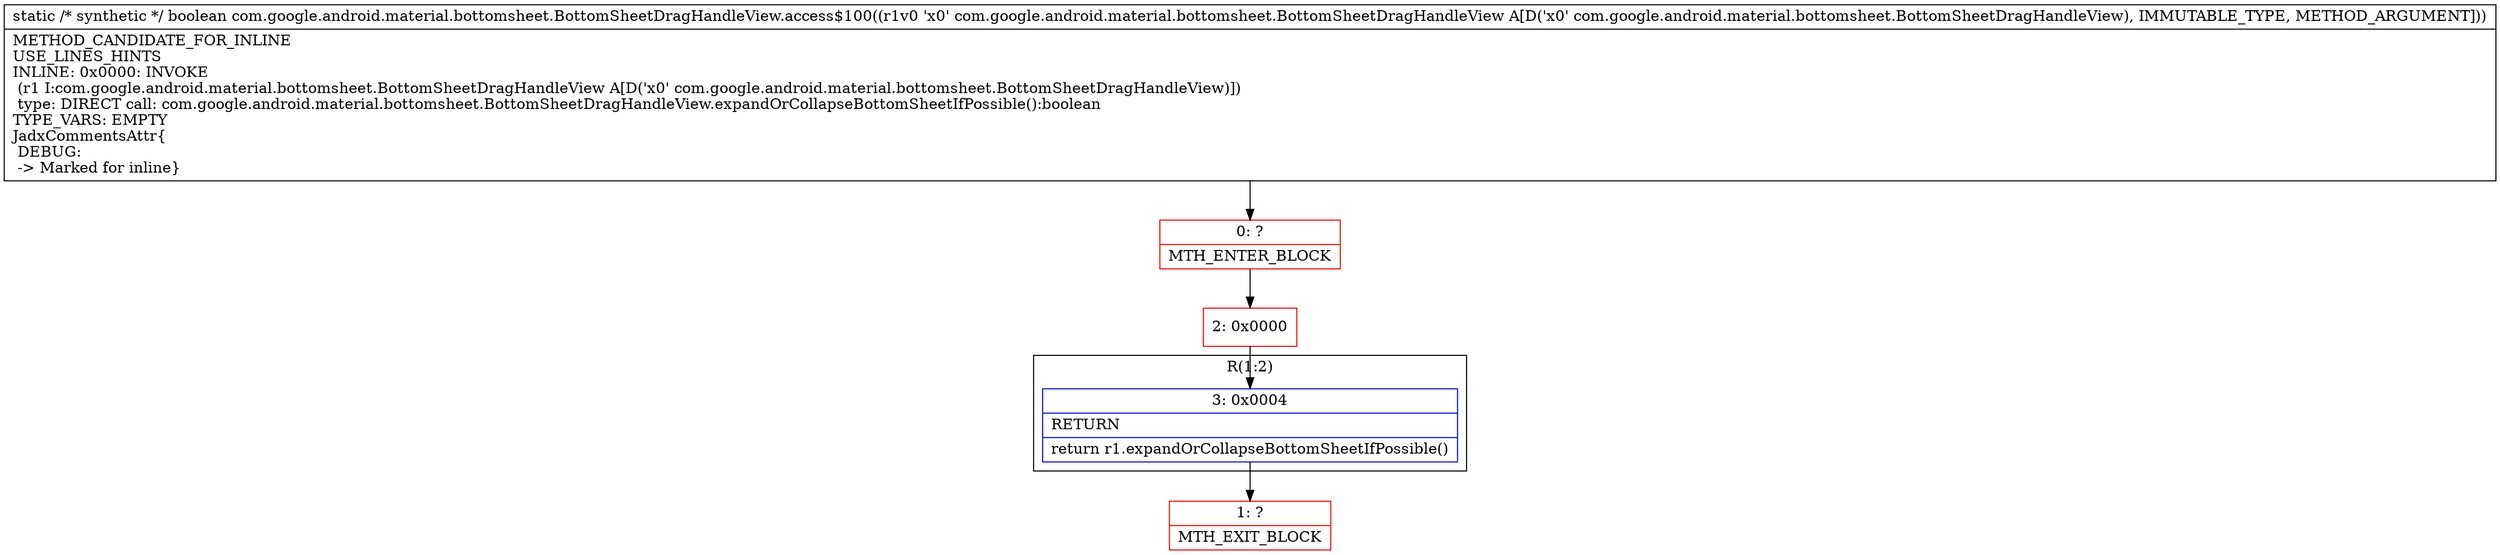 digraph "CFG forcom.google.android.material.bottomsheet.BottomSheetDragHandleView.access$100(Lcom\/google\/android\/material\/bottomsheet\/BottomSheetDragHandleView;)Z" {
subgraph cluster_Region_141626368 {
label = "R(1:2)";
node [shape=record,color=blue];
Node_3 [shape=record,label="{3\:\ 0x0004|RETURN\l|return r1.expandOrCollapseBottomSheetIfPossible()\l}"];
}
Node_0 [shape=record,color=red,label="{0\:\ ?|MTH_ENTER_BLOCK\l}"];
Node_2 [shape=record,color=red,label="{2\:\ 0x0000}"];
Node_1 [shape=record,color=red,label="{1\:\ ?|MTH_EXIT_BLOCK\l}"];
MethodNode[shape=record,label="{static \/* synthetic *\/ boolean com.google.android.material.bottomsheet.BottomSheetDragHandleView.access$100((r1v0 'x0' com.google.android.material.bottomsheet.BottomSheetDragHandleView A[D('x0' com.google.android.material.bottomsheet.BottomSheetDragHandleView), IMMUTABLE_TYPE, METHOD_ARGUMENT]))  | METHOD_CANDIDATE_FOR_INLINE\lUSE_LINES_HINTS\lINLINE: 0x0000: INVOKE  \l  (r1 I:com.google.android.material.bottomsheet.BottomSheetDragHandleView A[D('x0' com.google.android.material.bottomsheet.BottomSheetDragHandleView)])\l type: DIRECT call: com.google.android.material.bottomsheet.BottomSheetDragHandleView.expandOrCollapseBottomSheetIfPossible():boolean\lTYPE_VARS: EMPTY\lJadxCommentsAttr\{\l DEBUG: \l \-\> Marked for inline\}\l}"];
MethodNode -> Node_0;Node_3 -> Node_1;
Node_0 -> Node_2;
Node_2 -> Node_3;
}

